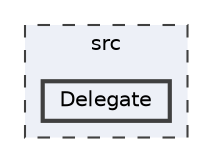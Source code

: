 digraph "C:/Projects/AsyncMulticastDelegateModern/src/Delegate"
{
 // LATEX_PDF_SIZE
  bgcolor="transparent";
  edge [fontname=Helvetica,fontsize=10,labelfontname=Helvetica,labelfontsize=10];
  node [fontname=Helvetica,fontsize=10,shape=box,height=0.2,width=0.4];
  compound=true
  subgraph clusterdir_68267d1309a1af8e8297ef4c3efbcdba {
    graph [ bgcolor="#edf0f7", pencolor="grey25", label="src", fontname=Helvetica,fontsize=10 style="filled,dashed", URL="dir_68267d1309a1af8e8297ef4c3efbcdba.html",tooltip=""]
  dir_c8f7ce7d27485c8a429378cb6f706f6b [label="Delegate", fillcolor="#edf0f7", color="grey25", style="filled,bold", URL="dir_c8f7ce7d27485c8a429378cb6f706f6b.html",tooltip=""];
  }
}

